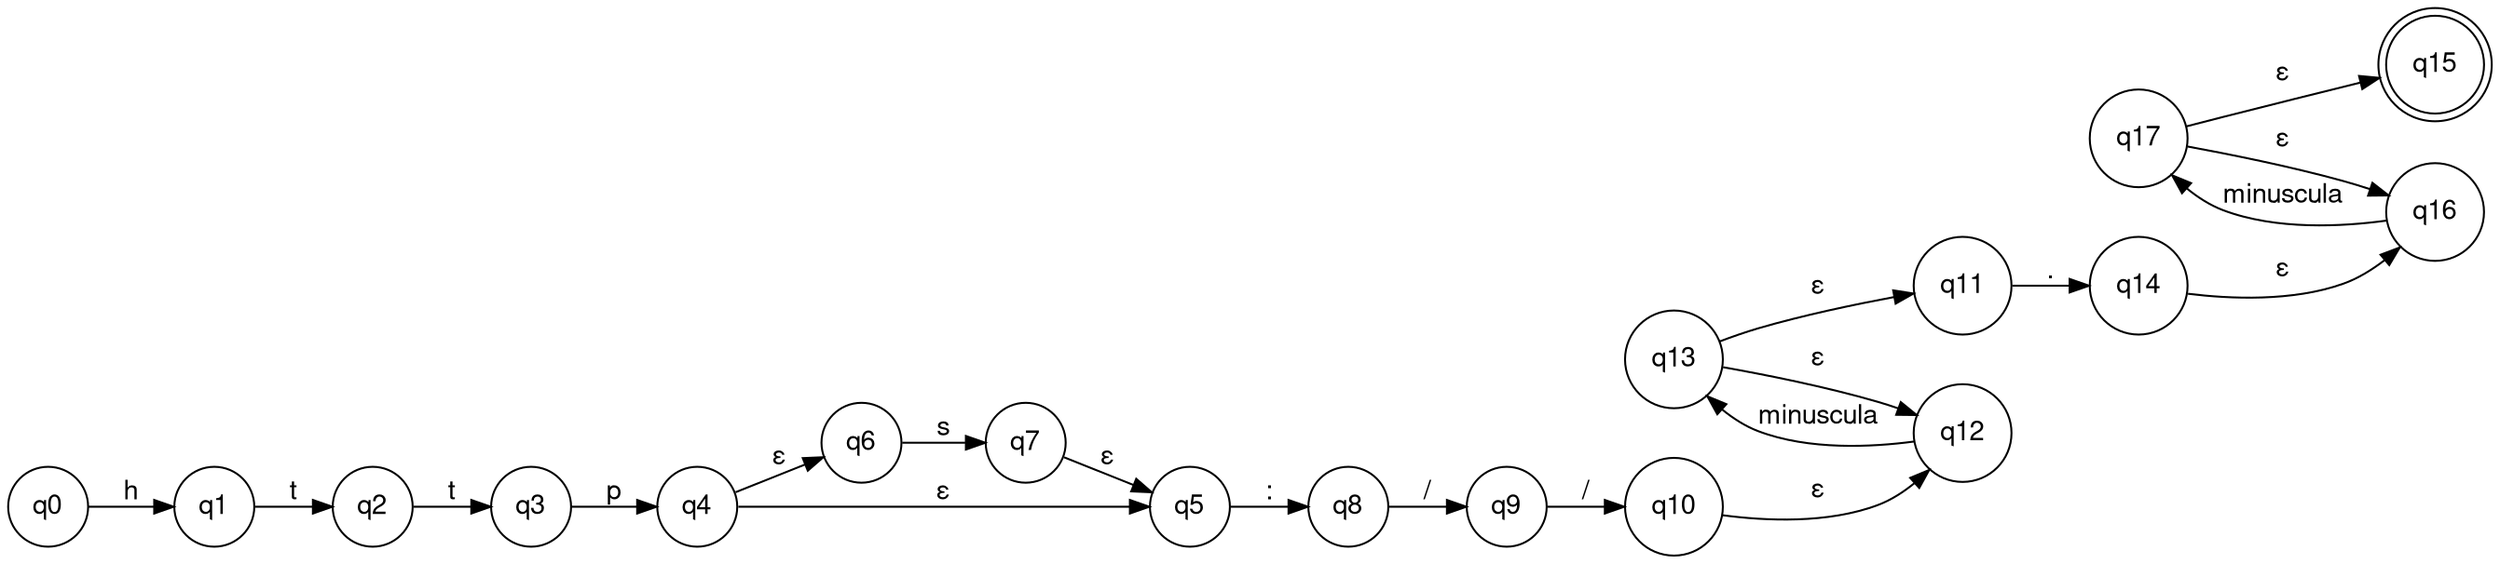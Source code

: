 digraph url {
	node [fontname="Helvetica,Arial,sans-serif"]
	edge [fontname="Helvetica,Arial,sans-serif"]
	rankdir=LR;
	node [shape = doublecircle]; q15;
	node [shape = circle];
	q0 -> q1 [label="h"];
	q1 -> q2 [label="t"];
	q2 -> q3 [label="t"];
	q3 -> q4 [label="p"];
	q4 -> q6 [label="ε"];
	q4 -> q5 [label="ε"];
	q5 -> q8 [label=":"];
	q6 -> q7 [label="s"];
	q7 -> q5 [label="ε"];
	q8 -> q9 [label="/"];
	q9 -> q10 [label="/"];
	q10 -> q12 [label="ε"];
	q11 -> q14 [label="."];
	q12 -> q13 [label="minuscula"];
	q13 -> q11 [label="ε"];
	q13 -> q12 [label="ε"];
	q14 -> q16 [label="ε"];
	q16 -> q17 [label="minuscula"];
	q17 -> q16 [label="ε"];
	q17 -> q15 [label="ε"];
}